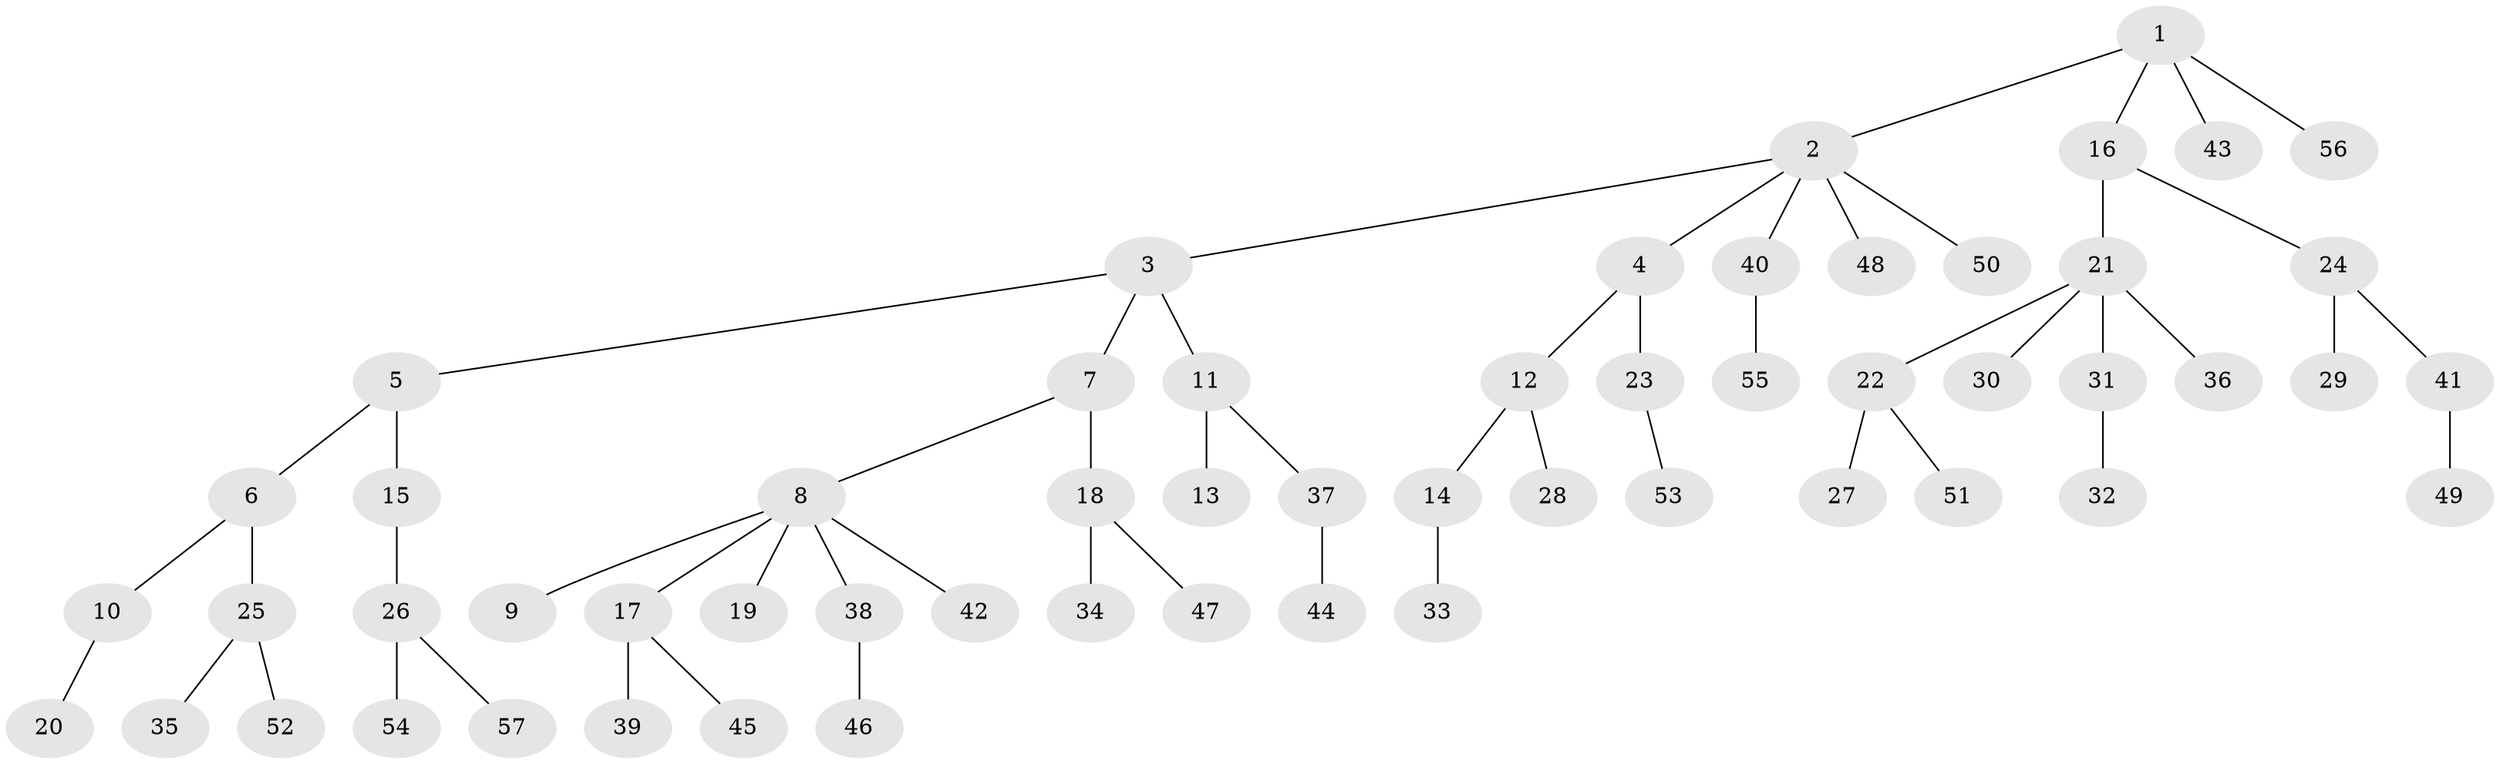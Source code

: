// coarse degree distribution, {3: 0.02702702702702703, 5: 0.08108108108108109, 4: 0.10810810810810811, 1: 0.5405405405405406, 2: 0.24324324324324326}
// Generated by graph-tools (version 1.1) at 2025/42/03/06/25 10:42:02]
// undirected, 57 vertices, 56 edges
graph export_dot {
graph [start="1"]
  node [color=gray90,style=filled];
  1;
  2;
  3;
  4;
  5;
  6;
  7;
  8;
  9;
  10;
  11;
  12;
  13;
  14;
  15;
  16;
  17;
  18;
  19;
  20;
  21;
  22;
  23;
  24;
  25;
  26;
  27;
  28;
  29;
  30;
  31;
  32;
  33;
  34;
  35;
  36;
  37;
  38;
  39;
  40;
  41;
  42;
  43;
  44;
  45;
  46;
  47;
  48;
  49;
  50;
  51;
  52;
  53;
  54;
  55;
  56;
  57;
  1 -- 2;
  1 -- 16;
  1 -- 43;
  1 -- 56;
  2 -- 3;
  2 -- 4;
  2 -- 40;
  2 -- 48;
  2 -- 50;
  3 -- 5;
  3 -- 7;
  3 -- 11;
  4 -- 12;
  4 -- 23;
  5 -- 6;
  5 -- 15;
  6 -- 10;
  6 -- 25;
  7 -- 8;
  7 -- 18;
  8 -- 9;
  8 -- 17;
  8 -- 19;
  8 -- 38;
  8 -- 42;
  10 -- 20;
  11 -- 13;
  11 -- 37;
  12 -- 14;
  12 -- 28;
  14 -- 33;
  15 -- 26;
  16 -- 21;
  16 -- 24;
  17 -- 39;
  17 -- 45;
  18 -- 34;
  18 -- 47;
  21 -- 22;
  21 -- 30;
  21 -- 31;
  21 -- 36;
  22 -- 27;
  22 -- 51;
  23 -- 53;
  24 -- 29;
  24 -- 41;
  25 -- 35;
  25 -- 52;
  26 -- 54;
  26 -- 57;
  31 -- 32;
  37 -- 44;
  38 -- 46;
  40 -- 55;
  41 -- 49;
}
